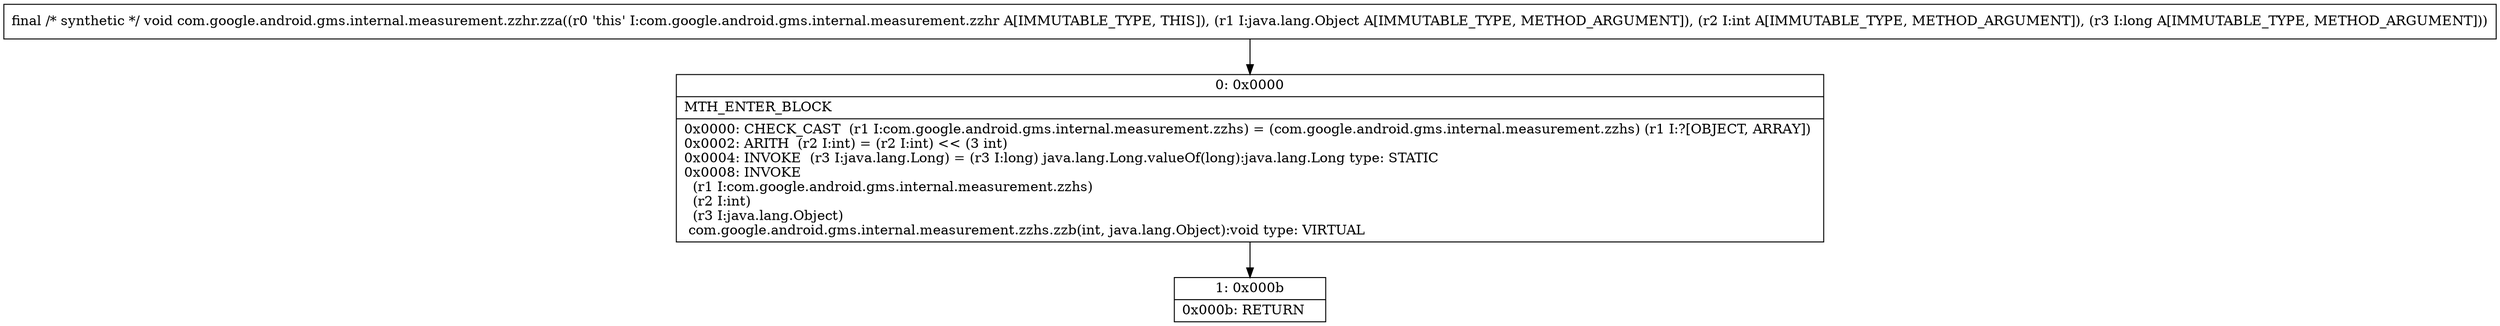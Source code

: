 digraph "CFG forcom.google.android.gms.internal.measurement.zzhr.zza(Ljava\/lang\/Object;IJ)V" {
Node_0 [shape=record,label="{0\:\ 0x0000|MTH_ENTER_BLOCK\l|0x0000: CHECK_CAST  (r1 I:com.google.android.gms.internal.measurement.zzhs) = (com.google.android.gms.internal.measurement.zzhs) (r1 I:?[OBJECT, ARRAY]) \l0x0002: ARITH  (r2 I:int) = (r2 I:int) \<\< (3 int) \l0x0004: INVOKE  (r3 I:java.lang.Long) = (r3 I:long) java.lang.Long.valueOf(long):java.lang.Long type: STATIC \l0x0008: INVOKE  \l  (r1 I:com.google.android.gms.internal.measurement.zzhs)\l  (r2 I:int)\l  (r3 I:java.lang.Object)\l com.google.android.gms.internal.measurement.zzhs.zzb(int, java.lang.Object):void type: VIRTUAL \l}"];
Node_1 [shape=record,label="{1\:\ 0x000b|0x000b: RETURN   \l}"];
MethodNode[shape=record,label="{final \/* synthetic *\/ void com.google.android.gms.internal.measurement.zzhr.zza((r0 'this' I:com.google.android.gms.internal.measurement.zzhr A[IMMUTABLE_TYPE, THIS]), (r1 I:java.lang.Object A[IMMUTABLE_TYPE, METHOD_ARGUMENT]), (r2 I:int A[IMMUTABLE_TYPE, METHOD_ARGUMENT]), (r3 I:long A[IMMUTABLE_TYPE, METHOD_ARGUMENT])) }"];
MethodNode -> Node_0;
Node_0 -> Node_1;
}

